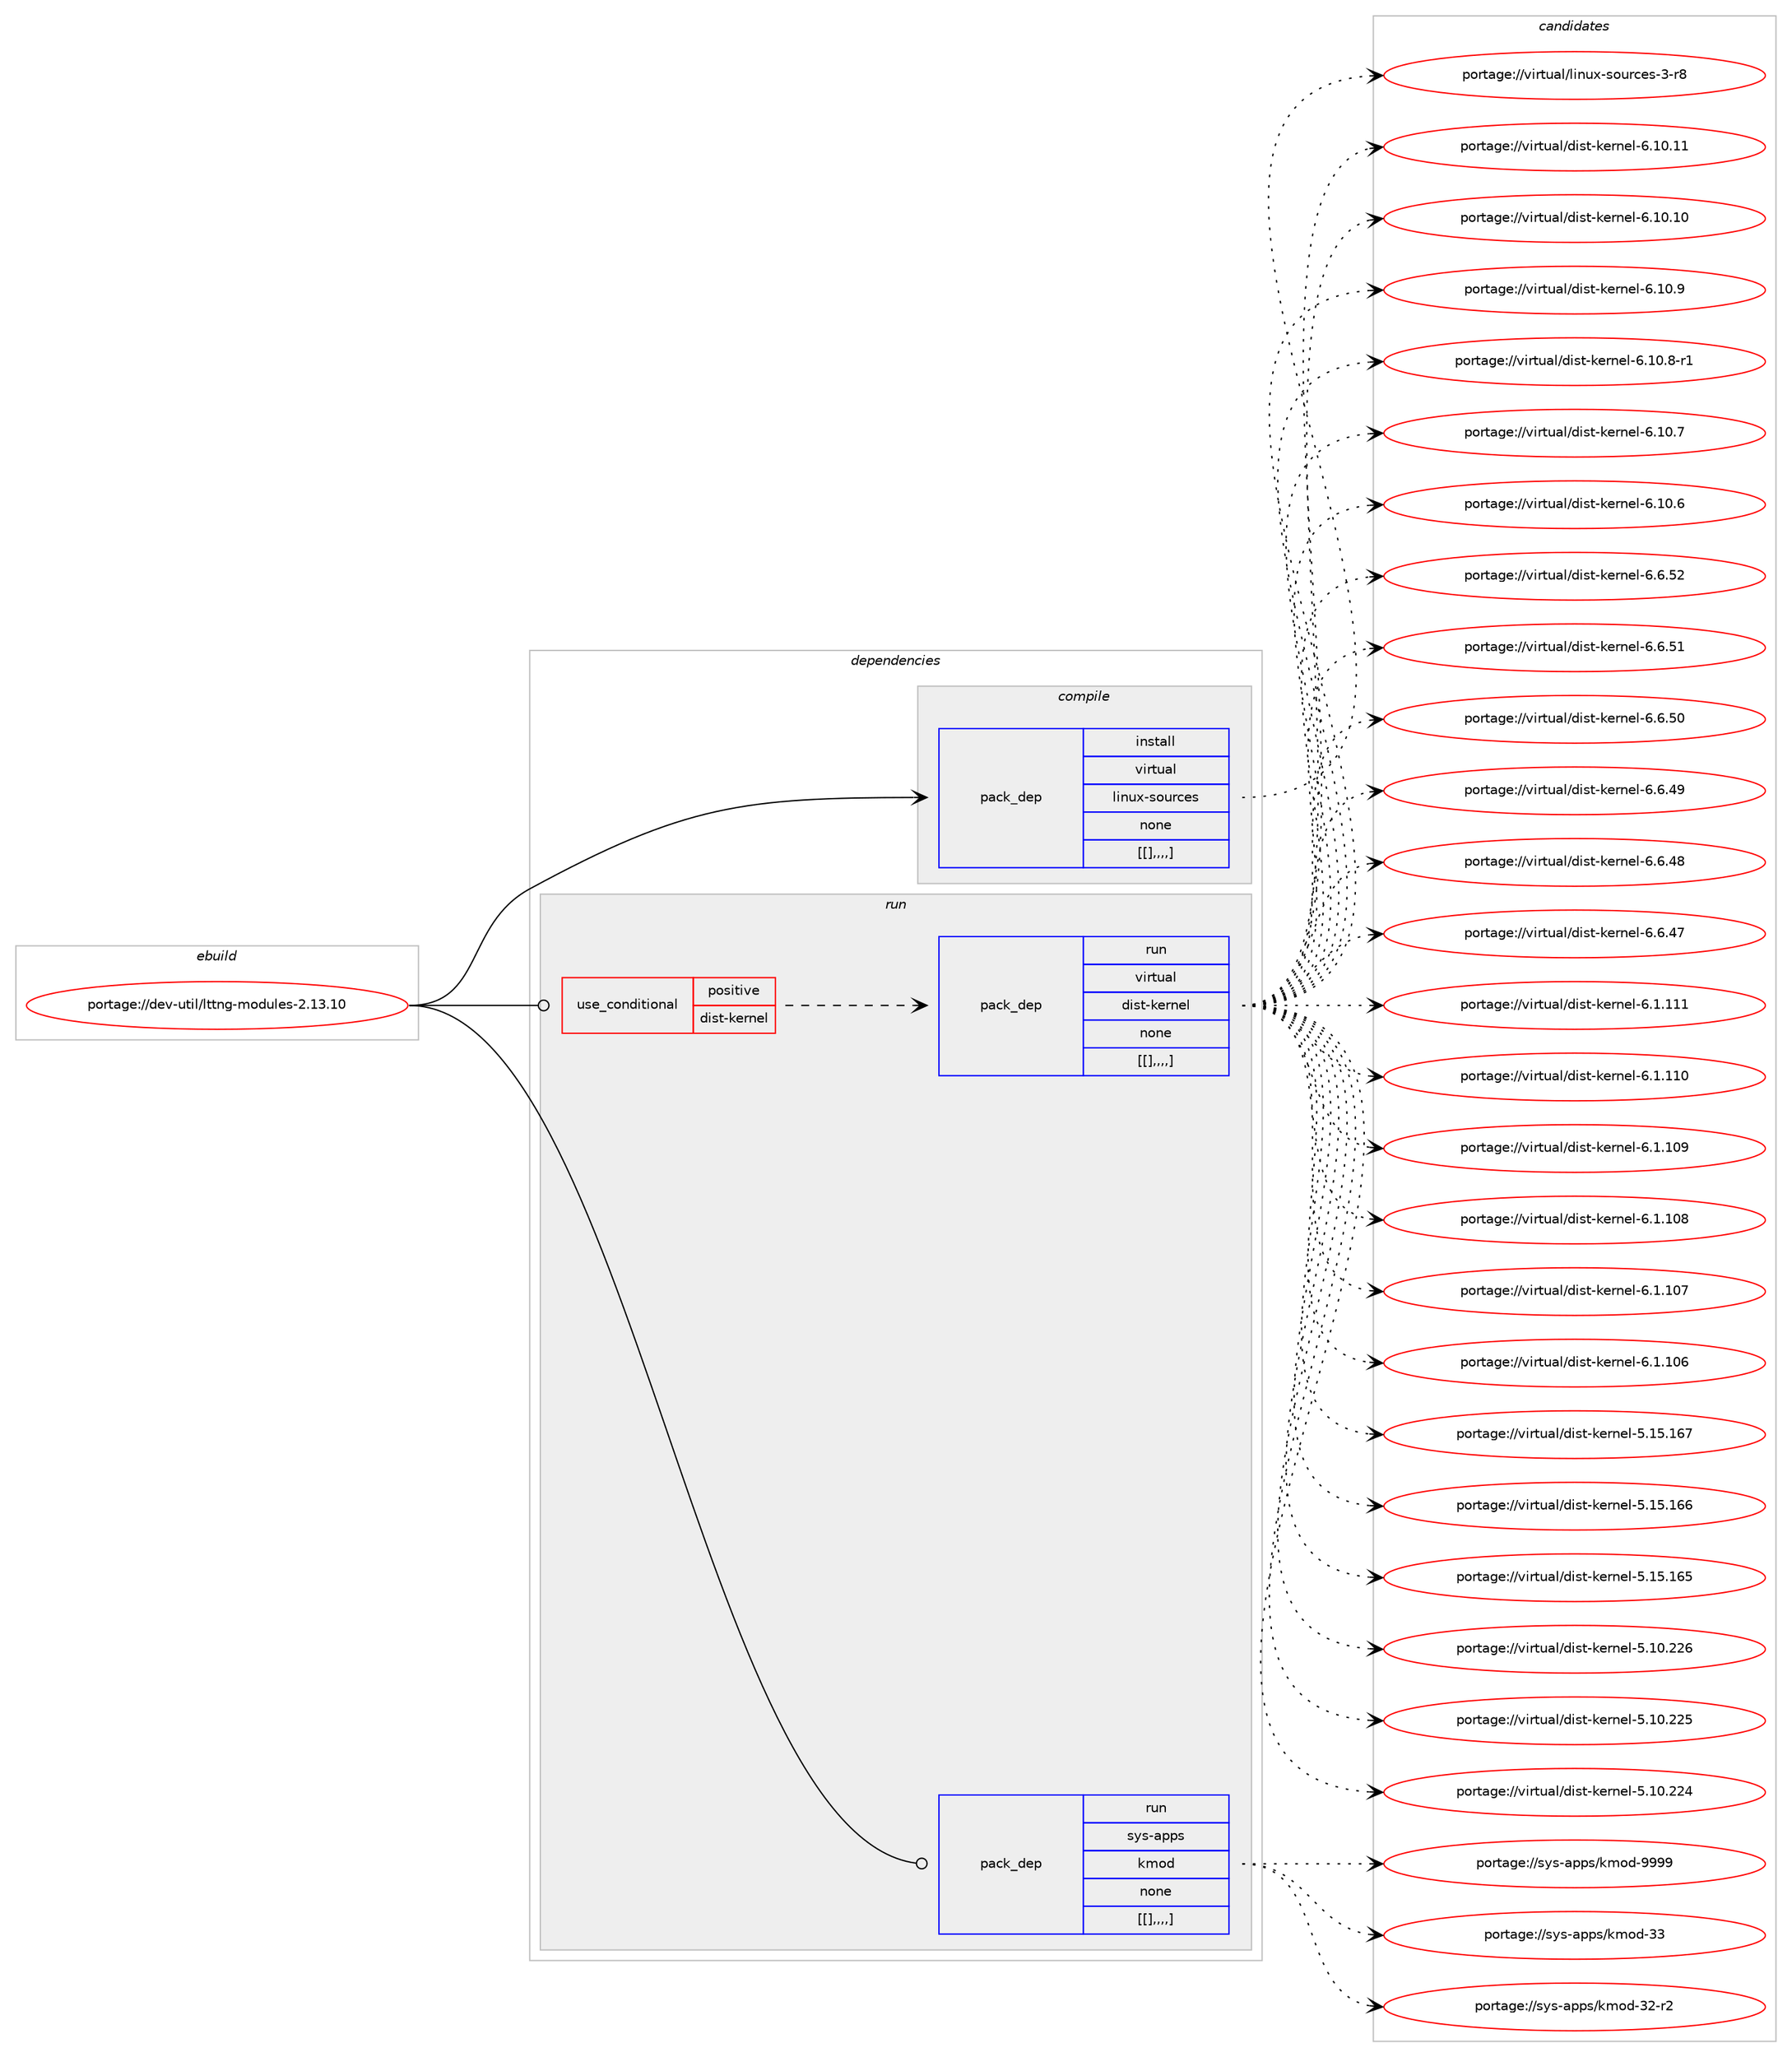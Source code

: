 digraph prolog {

# *************
# Graph options
# *************

newrank=true;
concentrate=true;
compound=true;
graph [rankdir=LR,fontname=Helvetica,fontsize=10,ranksep=1.5];#, ranksep=2.5, nodesep=0.2];
edge  [arrowhead=vee];
node  [fontname=Helvetica,fontsize=10];

# **********
# The ebuild
# **********

subgraph cluster_leftcol {
color=gray;
label=<<i>ebuild</i>>;
id [label="portage://dev-util/lttng-modules-2.13.10", color=red, width=4, href="../dev-util/lttng-modules-2.13.10.svg"];
}

# ****************
# The dependencies
# ****************

subgraph cluster_midcol {
color=gray;
label=<<i>dependencies</i>>;
subgraph cluster_compile {
fillcolor="#eeeeee";
style=filled;
label=<<i>compile</i>>;
subgraph pack156769 {
dependency221658 [label=<<TABLE BORDER="0" CELLBORDER="1" CELLSPACING="0" CELLPADDING="4" WIDTH="220"><TR><TD ROWSPAN="6" CELLPADDING="30">pack_dep</TD></TR><TR><TD WIDTH="110">install</TD></TR><TR><TD>virtual</TD></TR><TR><TD>linux-sources</TD></TR><TR><TD>none</TD></TR><TR><TD>[[],,,,]</TD></TR></TABLE>>, shape=none, color=blue];
}
id:e -> dependency221658:w [weight=20,style="solid",arrowhead="vee"];
}
subgraph cluster_compileandrun {
fillcolor="#eeeeee";
style=filled;
label=<<i>compile and run</i>>;
}
subgraph cluster_run {
fillcolor="#eeeeee";
style=filled;
label=<<i>run</i>>;
subgraph cond63459 {
dependency221659 [label=<<TABLE BORDER="0" CELLBORDER="1" CELLSPACING="0" CELLPADDING="4"><TR><TD ROWSPAN="3" CELLPADDING="10">use_conditional</TD></TR><TR><TD>positive</TD></TR><TR><TD>dist-kernel</TD></TR></TABLE>>, shape=none, color=red];
subgraph pack156770 {
dependency221660 [label=<<TABLE BORDER="0" CELLBORDER="1" CELLSPACING="0" CELLPADDING="4" WIDTH="220"><TR><TD ROWSPAN="6" CELLPADDING="30">pack_dep</TD></TR><TR><TD WIDTH="110">run</TD></TR><TR><TD>virtual</TD></TR><TR><TD>dist-kernel</TD></TR><TR><TD>none</TD></TR><TR><TD>[[],,,,]</TD></TR></TABLE>>, shape=none, color=blue];
}
dependency221659:e -> dependency221660:w [weight=20,style="dashed",arrowhead="vee"];
}
id:e -> dependency221659:w [weight=20,style="solid",arrowhead="odot"];
subgraph pack156771 {
dependency221661 [label=<<TABLE BORDER="0" CELLBORDER="1" CELLSPACING="0" CELLPADDING="4" WIDTH="220"><TR><TD ROWSPAN="6" CELLPADDING="30">pack_dep</TD></TR><TR><TD WIDTH="110">run</TD></TR><TR><TD>sys-apps</TD></TR><TR><TD>kmod</TD></TR><TR><TD>none</TD></TR><TR><TD>[[],,,,]</TD></TR></TABLE>>, shape=none, color=blue];
}
id:e -> dependency221661:w [weight=20,style="solid",arrowhead="odot"];
}
}

# **************
# The candidates
# **************

subgraph cluster_choices {
rank=same;
color=gray;
label=<<i>candidates</i>>;

subgraph choice156769 {
color=black;
nodesep=1;
choice1181051141161179710847108105110117120451151111171149910111545514511456 [label="portage://virtual/linux-sources-3-r8", color=red, width=4,href="../virtual/linux-sources-3-r8.svg"];
dependency221658:e -> choice1181051141161179710847108105110117120451151111171149910111545514511456:w [style=dotted,weight="100"];
}
subgraph choice156770 {
color=black;
nodesep=1;
choice1181051141161179710847100105115116451071011141101011084554464948464949 [label="portage://virtual/dist-kernel-6.10.11", color=red, width=4,href="../virtual/dist-kernel-6.10.11.svg"];
choice1181051141161179710847100105115116451071011141101011084554464948464948 [label="portage://virtual/dist-kernel-6.10.10", color=red, width=4,href="../virtual/dist-kernel-6.10.10.svg"];
choice11810511411611797108471001051151164510710111411010110845544649484657 [label="portage://virtual/dist-kernel-6.10.9", color=red, width=4,href="../virtual/dist-kernel-6.10.9.svg"];
choice118105114116117971084710010511511645107101114110101108455446494846564511449 [label="portage://virtual/dist-kernel-6.10.8-r1", color=red, width=4,href="../virtual/dist-kernel-6.10.8-r1.svg"];
choice11810511411611797108471001051151164510710111411010110845544649484655 [label="portage://virtual/dist-kernel-6.10.7", color=red, width=4,href="../virtual/dist-kernel-6.10.7.svg"];
choice11810511411611797108471001051151164510710111411010110845544649484654 [label="portage://virtual/dist-kernel-6.10.6", color=red, width=4,href="../virtual/dist-kernel-6.10.6.svg"];
choice11810511411611797108471001051151164510710111411010110845544654465350 [label="portage://virtual/dist-kernel-6.6.52", color=red, width=4,href="../virtual/dist-kernel-6.6.52.svg"];
choice11810511411611797108471001051151164510710111411010110845544654465349 [label="portage://virtual/dist-kernel-6.6.51", color=red, width=4,href="../virtual/dist-kernel-6.6.51.svg"];
choice11810511411611797108471001051151164510710111411010110845544654465348 [label="portage://virtual/dist-kernel-6.6.50", color=red, width=4,href="../virtual/dist-kernel-6.6.50.svg"];
choice11810511411611797108471001051151164510710111411010110845544654465257 [label="portage://virtual/dist-kernel-6.6.49", color=red, width=4,href="../virtual/dist-kernel-6.6.49.svg"];
choice11810511411611797108471001051151164510710111411010110845544654465256 [label="portage://virtual/dist-kernel-6.6.48", color=red, width=4,href="../virtual/dist-kernel-6.6.48.svg"];
choice11810511411611797108471001051151164510710111411010110845544654465255 [label="portage://virtual/dist-kernel-6.6.47", color=red, width=4,href="../virtual/dist-kernel-6.6.47.svg"];
choice1181051141161179710847100105115116451071011141101011084554464946494949 [label="portage://virtual/dist-kernel-6.1.111", color=red, width=4,href="../virtual/dist-kernel-6.1.111.svg"];
choice1181051141161179710847100105115116451071011141101011084554464946494948 [label="portage://virtual/dist-kernel-6.1.110", color=red, width=4,href="../virtual/dist-kernel-6.1.110.svg"];
choice1181051141161179710847100105115116451071011141101011084554464946494857 [label="portage://virtual/dist-kernel-6.1.109", color=red, width=4,href="../virtual/dist-kernel-6.1.109.svg"];
choice1181051141161179710847100105115116451071011141101011084554464946494856 [label="portage://virtual/dist-kernel-6.1.108", color=red, width=4,href="../virtual/dist-kernel-6.1.108.svg"];
choice1181051141161179710847100105115116451071011141101011084554464946494855 [label="portage://virtual/dist-kernel-6.1.107", color=red, width=4,href="../virtual/dist-kernel-6.1.107.svg"];
choice1181051141161179710847100105115116451071011141101011084554464946494854 [label="portage://virtual/dist-kernel-6.1.106", color=red, width=4,href="../virtual/dist-kernel-6.1.106.svg"];
choice118105114116117971084710010511511645107101114110101108455346495346495455 [label="portage://virtual/dist-kernel-5.15.167", color=red, width=4,href="../virtual/dist-kernel-5.15.167.svg"];
choice118105114116117971084710010511511645107101114110101108455346495346495454 [label="portage://virtual/dist-kernel-5.15.166", color=red, width=4,href="../virtual/dist-kernel-5.15.166.svg"];
choice118105114116117971084710010511511645107101114110101108455346495346495453 [label="portage://virtual/dist-kernel-5.15.165", color=red, width=4,href="../virtual/dist-kernel-5.15.165.svg"];
choice118105114116117971084710010511511645107101114110101108455346494846505054 [label="portage://virtual/dist-kernel-5.10.226", color=red, width=4,href="../virtual/dist-kernel-5.10.226.svg"];
choice118105114116117971084710010511511645107101114110101108455346494846505053 [label="portage://virtual/dist-kernel-5.10.225", color=red, width=4,href="../virtual/dist-kernel-5.10.225.svg"];
choice118105114116117971084710010511511645107101114110101108455346494846505052 [label="portage://virtual/dist-kernel-5.10.224", color=red, width=4,href="../virtual/dist-kernel-5.10.224.svg"];
dependency221660:e -> choice1181051141161179710847100105115116451071011141101011084554464948464949:w [style=dotted,weight="100"];
dependency221660:e -> choice1181051141161179710847100105115116451071011141101011084554464948464948:w [style=dotted,weight="100"];
dependency221660:e -> choice11810511411611797108471001051151164510710111411010110845544649484657:w [style=dotted,weight="100"];
dependency221660:e -> choice118105114116117971084710010511511645107101114110101108455446494846564511449:w [style=dotted,weight="100"];
dependency221660:e -> choice11810511411611797108471001051151164510710111411010110845544649484655:w [style=dotted,weight="100"];
dependency221660:e -> choice11810511411611797108471001051151164510710111411010110845544649484654:w [style=dotted,weight="100"];
dependency221660:e -> choice11810511411611797108471001051151164510710111411010110845544654465350:w [style=dotted,weight="100"];
dependency221660:e -> choice11810511411611797108471001051151164510710111411010110845544654465349:w [style=dotted,weight="100"];
dependency221660:e -> choice11810511411611797108471001051151164510710111411010110845544654465348:w [style=dotted,weight="100"];
dependency221660:e -> choice11810511411611797108471001051151164510710111411010110845544654465257:w [style=dotted,weight="100"];
dependency221660:e -> choice11810511411611797108471001051151164510710111411010110845544654465256:w [style=dotted,weight="100"];
dependency221660:e -> choice11810511411611797108471001051151164510710111411010110845544654465255:w [style=dotted,weight="100"];
dependency221660:e -> choice1181051141161179710847100105115116451071011141101011084554464946494949:w [style=dotted,weight="100"];
dependency221660:e -> choice1181051141161179710847100105115116451071011141101011084554464946494948:w [style=dotted,weight="100"];
dependency221660:e -> choice1181051141161179710847100105115116451071011141101011084554464946494857:w [style=dotted,weight="100"];
dependency221660:e -> choice1181051141161179710847100105115116451071011141101011084554464946494856:w [style=dotted,weight="100"];
dependency221660:e -> choice1181051141161179710847100105115116451071011141101011084554464946494855:w [style=dotted,weight="100"];
dependency221660:e -> choice1181051141161179710847100105115116451071011141101011084554464946494854:w [style=dotted,weight="100"];
dependency221660:e -> choice118105114116117971084710010511511645107101114110101108455346495346495455:w [style=dotted,weight="100"];
dependency221660:e -> choice118105114116117971084710010511511645107101114110101108455346495346495454:w [style=dotted,weight="100"];
dependency221660:e -> choice118105114116117971084710010511511645107101114110101108455346495346495453:w [style=dotted,weight="100"];
dependency221660:e -> choice118105114116117971084710010511511645107101114110101108455346494846505054:w [style=dotted,weight="100"];
dependency221660:e -> choice118105114116117971084710010511511645107101114110101108455346494846505053:w [style=dotted,weight="100"];
dependency221660:e -> choice118105114116117971084710010511511645107101114110101108455346494846505052:w [style=dotted,weight="100"];
}
subgraph choice156771 {
color=black;
nodesep=1;
choice1151211154597112112115471071091111004557575757 [label="portage://sys-apps/kmod-9999", color=red, width=4,href="../sys-apps/kmod-9999.svg"];
choice115121115459711211211547107109111100455151 [label="portage://sys-apps/kmod-33", color=red, width=4,href="../sys-apps/kmod-33.svg"];
choice1151211154597112112115471071091111004551504511450 [label="portage://sys-apps/kmod-32-r2", color=red, width=4,href="../sys-apps/kmod-32-r2.svg"];
dependency221661:e -> choice1151211154597112112115471071091111004557575757:w [style=dotted,weight="100"];
dependency221661:e -> choice115121115459711211211547107109111100455151:w [style=dotted,weight="100"];
dependency221661:e -> choice1151211154597112112115471071091111004551504511450:w [style=dotted,weight="100"];
}
}

}

